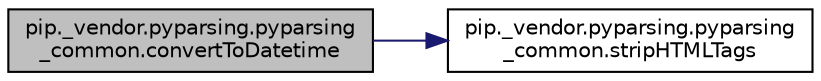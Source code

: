 digraph "pip._vendor.pyparsing.pyparsing_common.convertToDatetime"
{
 // LATEX_PDF_SIZE
  edge [fontname="Helvetica",fontsize="10",labelfontname="Helvetica",labelfontsize="10"];
  node [fontname="Helvetica",fontsize="10",shape=record];
  rankdir="LR";
  Node1 [label="pip._vendor.pyparsing.pyparsing\l_common.convertToDatetime",height=0.2,width=0.4,color="black", fillcolor="grey75", style="filled", fontcolor="black",tooltip=" "];
  Node1 -> Node2 [color="midnightblue",fontsize="10",style="solid",fontname="Helvetica"];
  Node2 [label="pip._vendor.pyparsing.pyparsing\l_common.stripHTMLTags",height=0.2,width=0.4,color="black", fillcolor="white", style="filled",URL="$d7/d53/classpip_1_1__vendor_1_1pyparsing_1_1pyparsing__common.html#addd017ae430585480cddba7df09fcbed",tooltip=" "];
}
